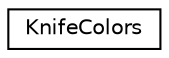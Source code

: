 digraph G
{
  edge [fontname="Helvetica",fontsize="10",labelfontname="Helvetica",labelfontsize="10"];
  node [fontname="Helvetica",fontsize="10",shape=record];
  rankdir=LR;
  Node1 [label="KnifeColors",height=0.2,width=0.4,color="black", fillcolor="white", style="filled",URL="$d6/d53/structKnifeColors.html"];
}
